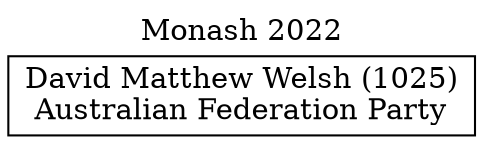 // House preference flow
digraph "David Matthew Welsh (1025)_Monash_2022" {
	graph [label="Monash 2022" labelloc=t mclimit=10]
	node [shape=box]
	"David Matthew Welsh (1025)" [label="David Matthew Welsh (1025)
Australian Federation Party"]
}
